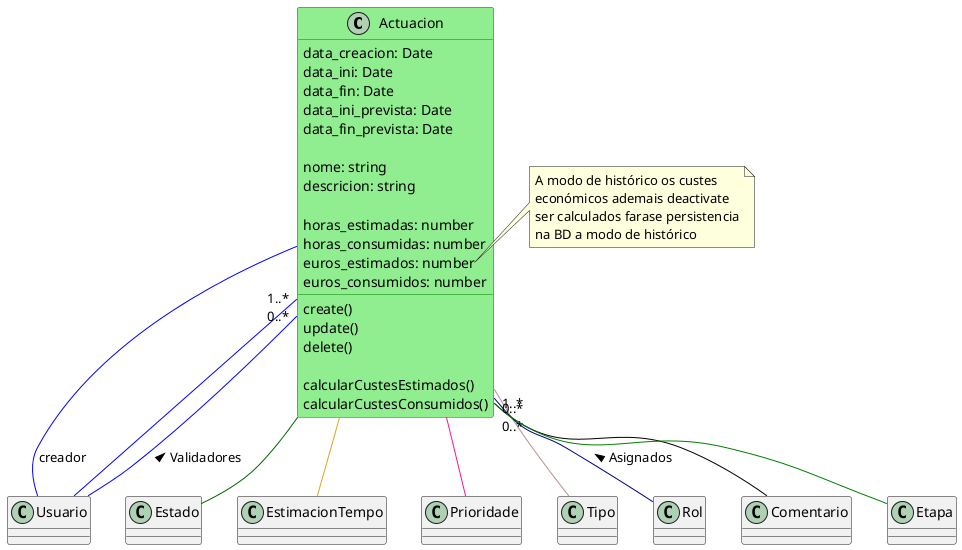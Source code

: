 @startuml Actuacion

!startsub PARCIAL
    class Actuacion  #LightGreen ##Green {
        ' Propiedades
        {field} data_creacion: Date
        {field} data_ini: Date
        {field} data_fin: Date
        {field} data_ini_prevista: Date
        {field} data_fin_prevista: Date

        {field} nome: string
        {field} descricion: string

        {field} horas_estimadas: number
        {field} horas_consumidas: number
        {field} euros_estimados: number
        {field} euros_consumidos: number

        ' Métodos
        {method} create()
        {method} update()
        {method} delete()

        {method} calcularCustesEstimados()
        {method} calcularCustesConsumidos()
    }

    Actuacion -- Usuario #Blue : creador
    Actuacion -- Estado #DarkGreen
    Actuacion -- EstimacionTempo #GoldenRod
    Actuacion -- Prioridade #DeepPink
    Actuacion -- Tipo #RosyBrown
    Actuacion "1..*" -- Usuario #Blue
    Actuacion "0..*" -- Usuario  #Blue: Validadores <
    Actuacion "1..*" -- Rol #DarkBlue : Asignados <
    Actuacion "0..*" -- Comentario #Black
    Actuacion "0..*" -- Etapa #Green
!endsub

!startsub NOTAS
    note right of Actuacion::euros_estimados
        A modo de histórico os custes
        económicos ademais deactivate
        ser calculados farase persistencia
        na BD a modo de histórico
    end note
!endsub


@enduml